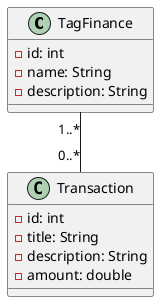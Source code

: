 @startuml
class TagFinance {
  - id: int
  - name: String
  - description: String
}

class Transaction {
  - id: int
  - title: String
  - description: String
  - amount: double
}
TagFinance "1..*" -- "0..*" Transaction
@enduml
